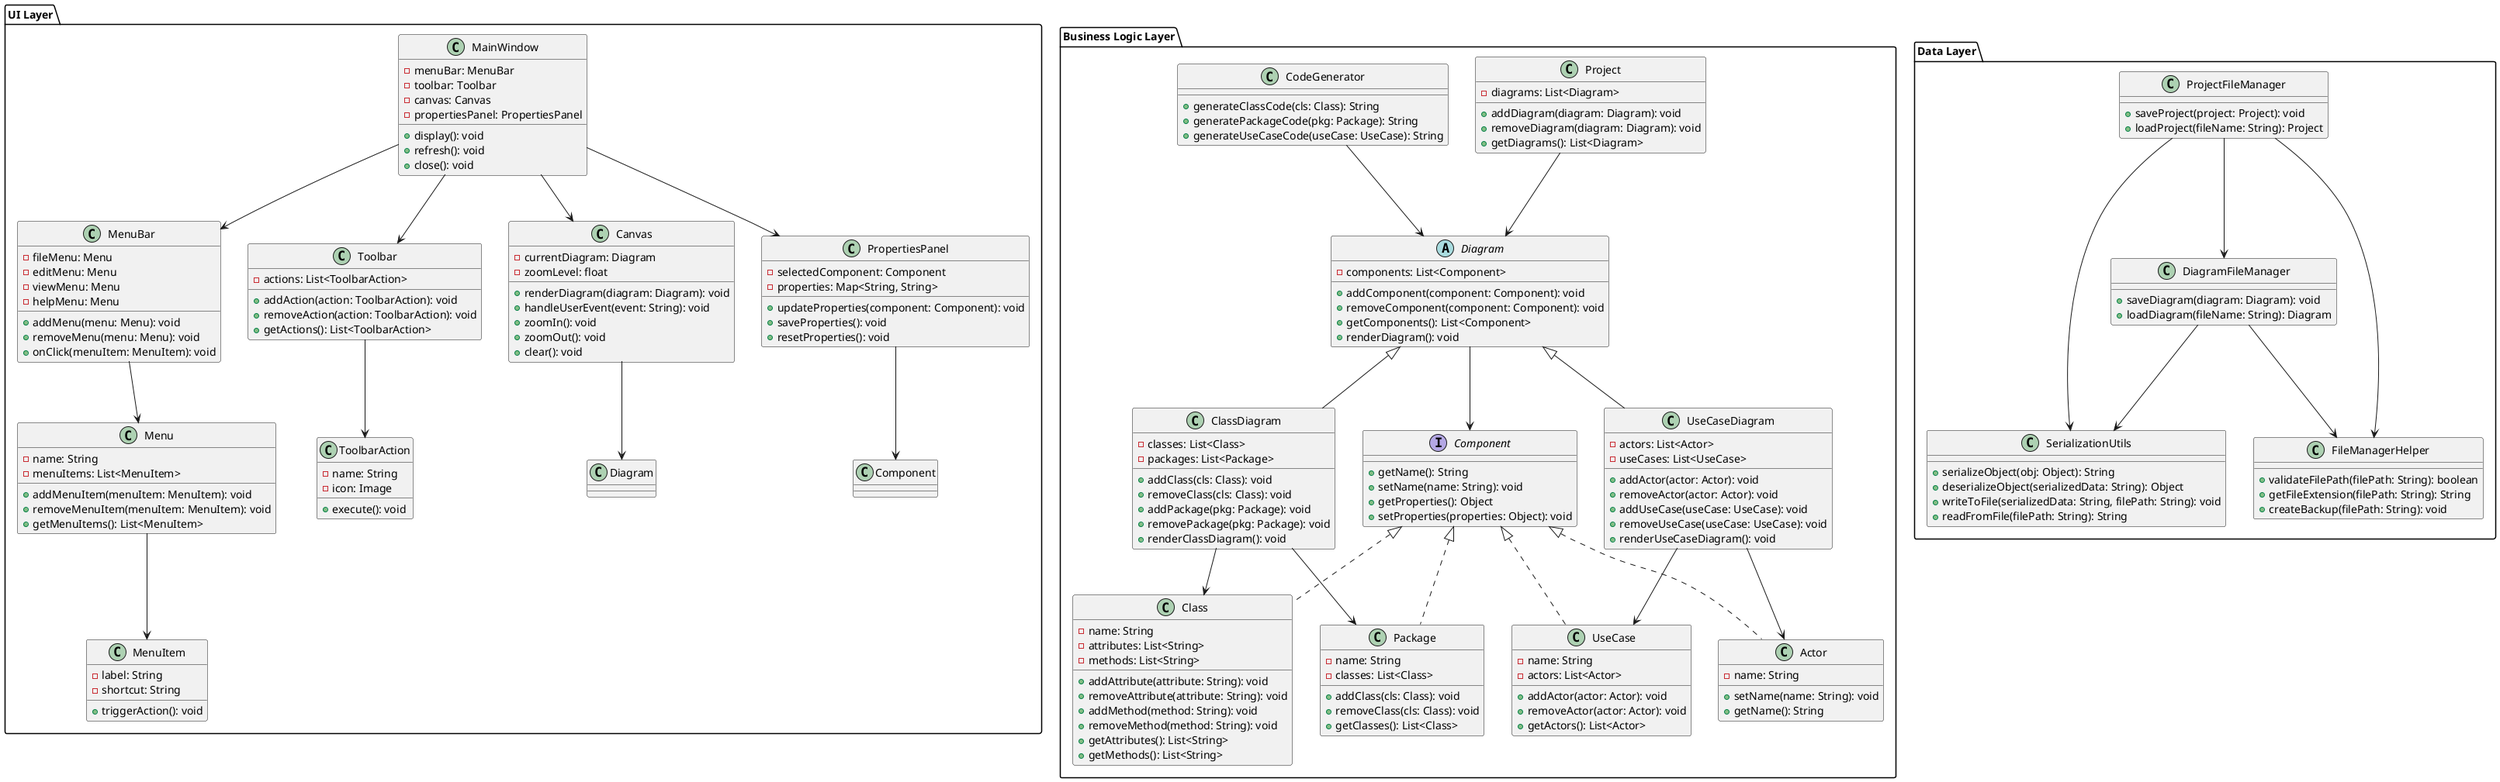 @startuml
package "UI Layer" {
    class MainWindow {
        - menuBar: MenuBar
        - toolbar: Toolbar
        - canvas: Canvas
        - propertiesPanel: PropertiesPanel
        + display(): void
        + refresh(): void
        + close(): void
    }

    class MenuBar {
        - fileMenu: Menu
        - editMenu: Menu
        - viewMenu: Menu
        - helpMenu: Menu
        + addMenu(menu: Menu): void
        + removeMenu(menu: Menu): void
        + onClick(menuItem: MenuItem): void
    }

    class Menu {
        - name: String
        - menuItems: List<MenuItem>
        + addMenuItem(menuItem: MenuItem): void
        + removeMenuItem(menuItem: MenuItem): void
        + getMenuItems(): List<MenuItem>
    }

    class MenuItem {
        - label: String
        - shortcut: String
        + triggerAction(): void
    }

    class Toolbar {
        - actions: List<ToolbarAction>
        + addAction(action: ToolbarAction): void
        + removeAction(action: ToolbarAction): void
        + getActions(): List<ToolbarAction>
    }

    class ToolbarAction {
        - name: String
        - icon: Image
        + execute(): void
    }

    class Canvas {
        - currentDiagram: Diagram
        - zoomLevel: float
        + renderDiagram(diagram: Diagram): void
        + handleUserEvent(event: String): void
        + zoomIn(): void
        + zoomOut(): void
        + clear(): void
    }

    class PropertiesPanel {
        - selectedComponent: Component
        - properties: Map<String, String>
        + updateProperties(component: Component): void
        + saveProperties(): void
        + resetProperties(): void
    }

    MainWindow --> MenuBar
    MainWindow --> Toolbar
    MainWindow --> Canvas
    MainWindow --> PropertiesPanel

    MenuBar --> Menu
    Menu --> MenuItem
    Toolbar --> ToolbarAction
    Canvas --> Diagram
    PropertiesPanel --> Component
}


package "Business Logic Layer" {
    class Project {
        - diagrams: List<Diagram>
        + addDiagram(diagram: Diagram): void
        + removeDiagram(diagram: Diagram): void
        + getDiagrams(): List<Diagram>
    }

    abstract class Diagram {
        - components: List<Component>
        + addComponent(component: Component): void
        + removeComponent(component: Component): void
        + getComponents(): List<Component>
        + renderDiagram(): void
    }

    class ClassDiagram extends Diagram {
        - classes: List<Class>
        - packages: List<Package>
        + addClass(cls: Class): void
        + removeClass(cls: Class): void
        + addPackage(pkg: Package): void
        + removePackage(pkg: Package): void
        + renderClassDiagram(): void
    }

    class UseCaseDiagram extends Diagram {
        - actors: List<Actor>
        - useCases: List<UseCase>
        + addActor(actor: Actor): void
        + removeActor(actor: Actor): void
        + addUseCase(useCase: UseCase): void
        + removeUseCase(useCase: UseCase): void
        + renderUseCaseDiagram(): void
    }

    interface Component {
        + getName(): String
        + setName(name: String): void
        + getProperties(): Object
        + setProperties(properties: Object): void
    }

    class Class implements Component {
        - name: String
        - attributes: List<String>
        - methods: List<String>
        + addAttribute(attribute: String): void
        + removeAttribute(attribute: String): void
        + addMethod(method: String): void
        + removeMethod(method: String): void
        + getAttributes(): List<String>
        + getMethods(): List<String>
    }

    class Package implements Component {
        - name: String
        - classes: List<Class>
        + addClass(cls: Class): void
        + removeClass(cls: Class): void
        + getClasses(): List<Class>
    }

    class UseCase implements Component {
        - name: String
        - actors: List<Actor>
        + addActor(actor: Actor): void
        + removeActor(actor: Actor): void
        + getActors(): List<Actor>
    }

    class Actor implements Component {
        - name: String
        + setName(name: String): void
        + getName(): String
    }

    class CodeGenerator {
        + generateClassCode(cls: Class): String
        + generatePackageCode(pkg: Package): String
        + generateUseCaseCode(useCase: UseCase): String
    }

    Project --> Diagram
    Diagram --> Component
    ClassDiagram --> Class
    ClassDiagram --> Package
    UseCaseDiagram --> Actor
    UseCaseDiagram --> UseCase
    CodeGenerator --> Diagram
}


package "Data Layer" {
    class ProjectFileManager {
        + saveProject(project: Project): void
        + loadProject(fileName: String): Project
    }

    class DiagramFileManager {
        + saveDiagram(diagram: Diagram): void
        + loadDiagram(fileName: String): Diagram
    }

    class SerializationUtils {
        + serializeObject(obj: Object): String
        + deserializeObject(serializedData: String): Object
        + writeToFile(serializedData: String, filePath: String): void
        + readFromFile(filePath: String): String
    }

    class FileManagerHelper {
        + validateFilePath(filePath: String): boolean
        + getFileExtension(filePath: String): String
        + createBackup(filePath: String): void
    }

    ProjectFileManager --> DiagramFileManager
    ProjectFileManager --> SerializationUtils
    DiagramFileManager --> SerializationUtils
    ProjectFileManager --> FileManagerHelper
    DiagramFileManager --> FileManagerHelper
}


@enduml
